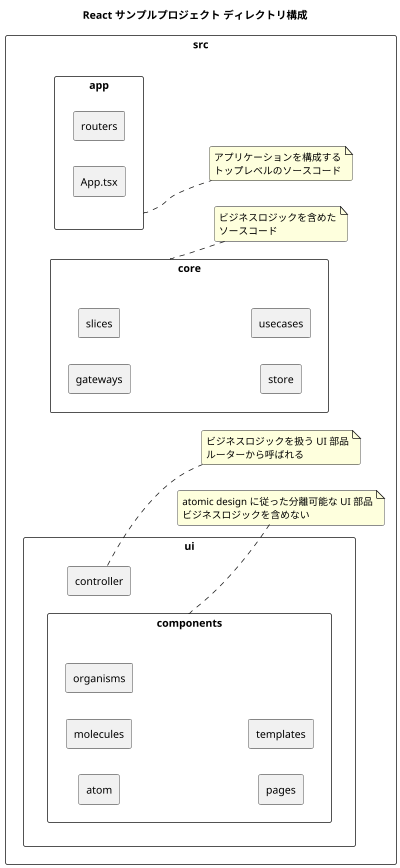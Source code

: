 @startuml directory
skinparam roundcorner 5
scale 400 width
skinparam packageStyle Rectangle
left to right direction

title React サンプルプロジェクト ディレクトリ構成

package src {
  package app {
    rectangle routers
    rectangle App.tsx
  }
  note right of app
    アプリケーションを構成する
    トップレベルのソースコード
  end note
  package core {
    rectangle gateways
    rectangle slices
    rectangle store
    rectangle usecases
  }
  note right of core
    ビジネスロジックを含めた
    ソースコード
  end note
  package ui {
    package components {
      rectangle atom
      rectangle molecules
      rectangle organisms
      rectangle pages
      rectangle templates
    }
    package controller {
    }
  }
  note right of components
    atomic design に従った分離可能な UI 部品
    ビジネスロジックを含めない
  end note
  note right of controller
    ビジネスロジックを扱う UI 部品
    ルーターから呼ばれる
  end note
}

@enduml

@startuml dependencies
scale 400 width
title  React サンプルプロジェクト 依存関係図

skinparam packageStyle Rectangle

rectangle index
rectangle App
rectangle routers
rectangle adapters
package components {
  rectangle pages
  rectangle organisms
  rectangle molecules
  rectangle atoms
  rectangle templates
}

note top of components
  UI 部品
end note

index ..> App
App ..> routers
routers ..> adapters
pages .> templates
adapters ...> pages
organisms .> molecules
molecules .> atoms
templates .> organisms

package core {
  rectangle gateways
  rectangle slices
  rectangle store
  rectangle usecases
}

adapters .> core
store .> slices
slices .> usecases
usecases .> gateways

note top of core
  ビジネスロジック
end note

@enduml

